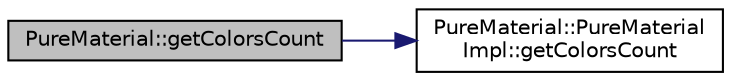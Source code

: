 digraph "PureMaterial::getColorsCount"
{
 // LATEX_PDF_SIZE
  edge [fontname="Helvetica",fontsize="10",labelfontname="Helvetica",labelfontsize="10"];
  node [fontname="Helvetica",fontsize="10",shape=record];
  rankdir="LR";
  Node1 [label="PureMaterial::getColorsCount",height=0.2,width=0.4,color="black", fillcolor="grey75", style="filled", fontcolor="black",tooltip="Gets the number of colors on the specified level."];
  Node1 -> Node2 [color="midnightblue",fontsize="10",style="solid",fontname="Helvetica"];
  Node2 [label="PureMaterial::PureMaterial\lImpl::getColorsCount",height=0.2,width=0.4,color="black", fillcolor="white", style="filled",URL="$class_pure_material_1_1_pure_material_impl.html#a45f60899cbe5195a48bc5bc76fa67e63",tooltip=" "];
}

